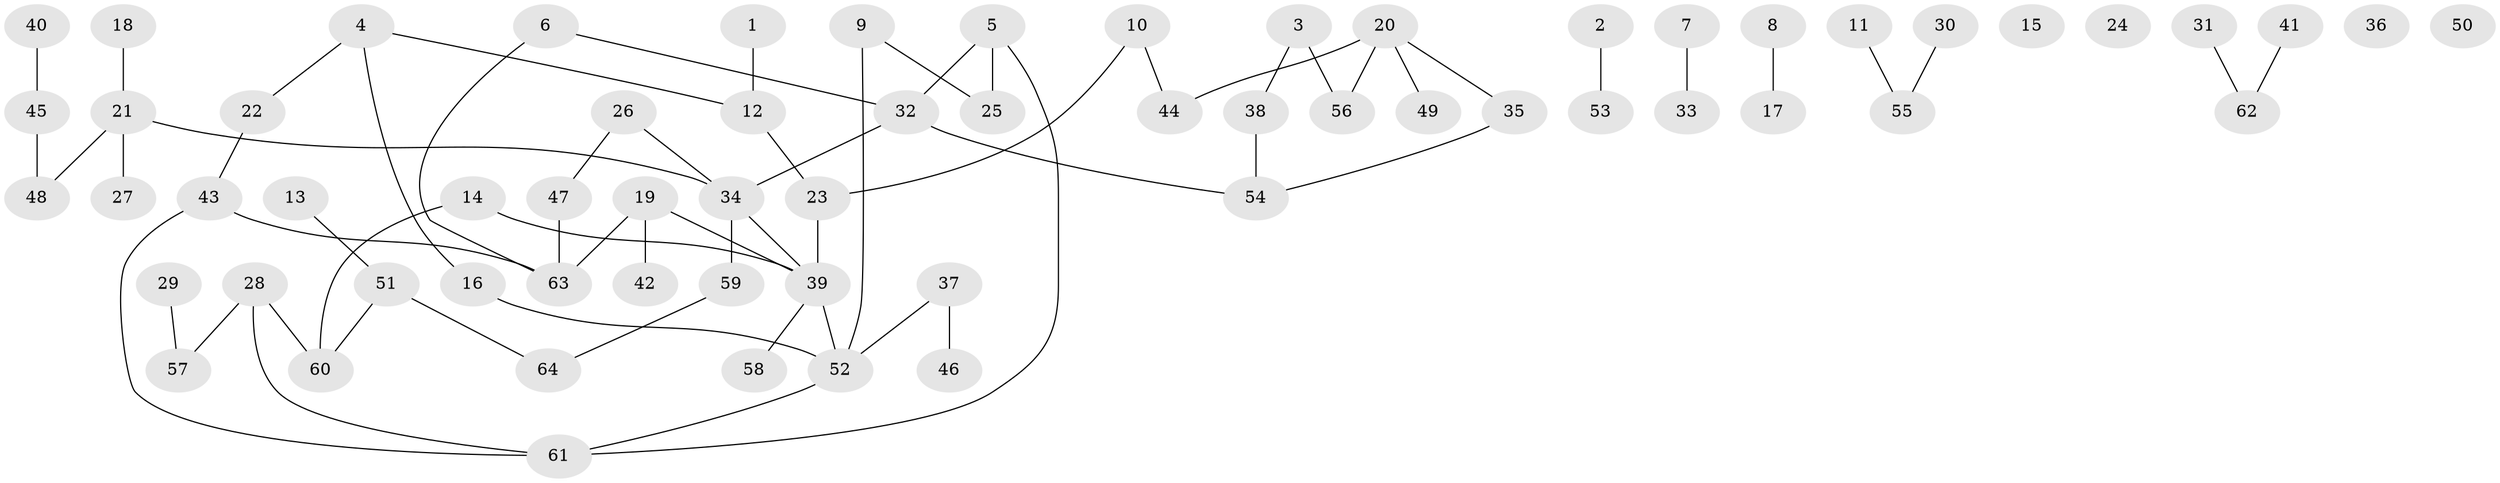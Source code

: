 // Generated by graph-tools (version 1.1) at 2025/40/03/09/25 04:40:31]
// undirected, 64 vertices, 65 edges
graph export_dot {
graph [start="1"]
  node [color=gray90,style=filled];
  1;
  2;
  3;
  4;
  5;
  6;
  7;
  8;
  9;
  10;
  11;
  12;
  13;
  14;
  15;
  16;
  17;
  18;
  19;
  20;
  21;
  22;
  23;
  24;
  25;
  26;
  27;
  28;
  29;
  30;
  31;
  32;
  33;
  34;
  35;
  36;
  37;
  38;
  39;
  40;
  41;
  42;
  43;
  44;
  45;
  46;
  47;
  48;
  49;
  50;
  51;
  52;
  53;
  54;
  55;
  56;
  57;
  58;
  59;
  60;
  61;
  62;
  63;
  64;
  1 -- 12;
  2 -- 53;
  3 -- 38;
  3 -- 56;
  4 -- 12;
  4 -- 16;
  4 -- 22;
  5 -- 25;
  5 -- 32;
  5 -- 61;
  6 -- 32;
  6 -- 63;
  7 -- 33;
  8 -- 17;
  9 -- 25;
  9 -- 52;
  10 -- 23;
  10 -- 44;
  11 -- 55;
  12 -- 23;
  13 -- 51;
  14 -- 39;
  14 -- 60;
  16 -- 52;
  18 -- 21;
  19 -- 39;
  19 -- 42;
  19 -- 63;
  20 -- 35;
  20 -- 44;
  20 -- 49;
  20 -- 56;
  21 -- 27;
  21 -- 34;
  21 -- 48;
  22 -- 43;
  23 -- 39;
  26 -- 34;
  26 -- 47;
  28 -- 57;
  28 -- 60;
  28 -- 61;
  29 -- 57;
  30 -- 55;
  31 -- 62;
  32 -- 34;
  32 -- 54;
  34 -- 39;
  34 -- 59;
  35 -- 54;
  37 -- 46;
  37 -- 52;
  38 -- 54;
  39 -- 52;
  39 -- 58;
  40 -- 45;
  41 -- 62;
  43 -- 61;
  43 -- 63;
  45 -- 48;
  47 -- 63;
  51 -- 60;
  51 -- 64;
  52 -- 61;
  59 -- 64;
}
